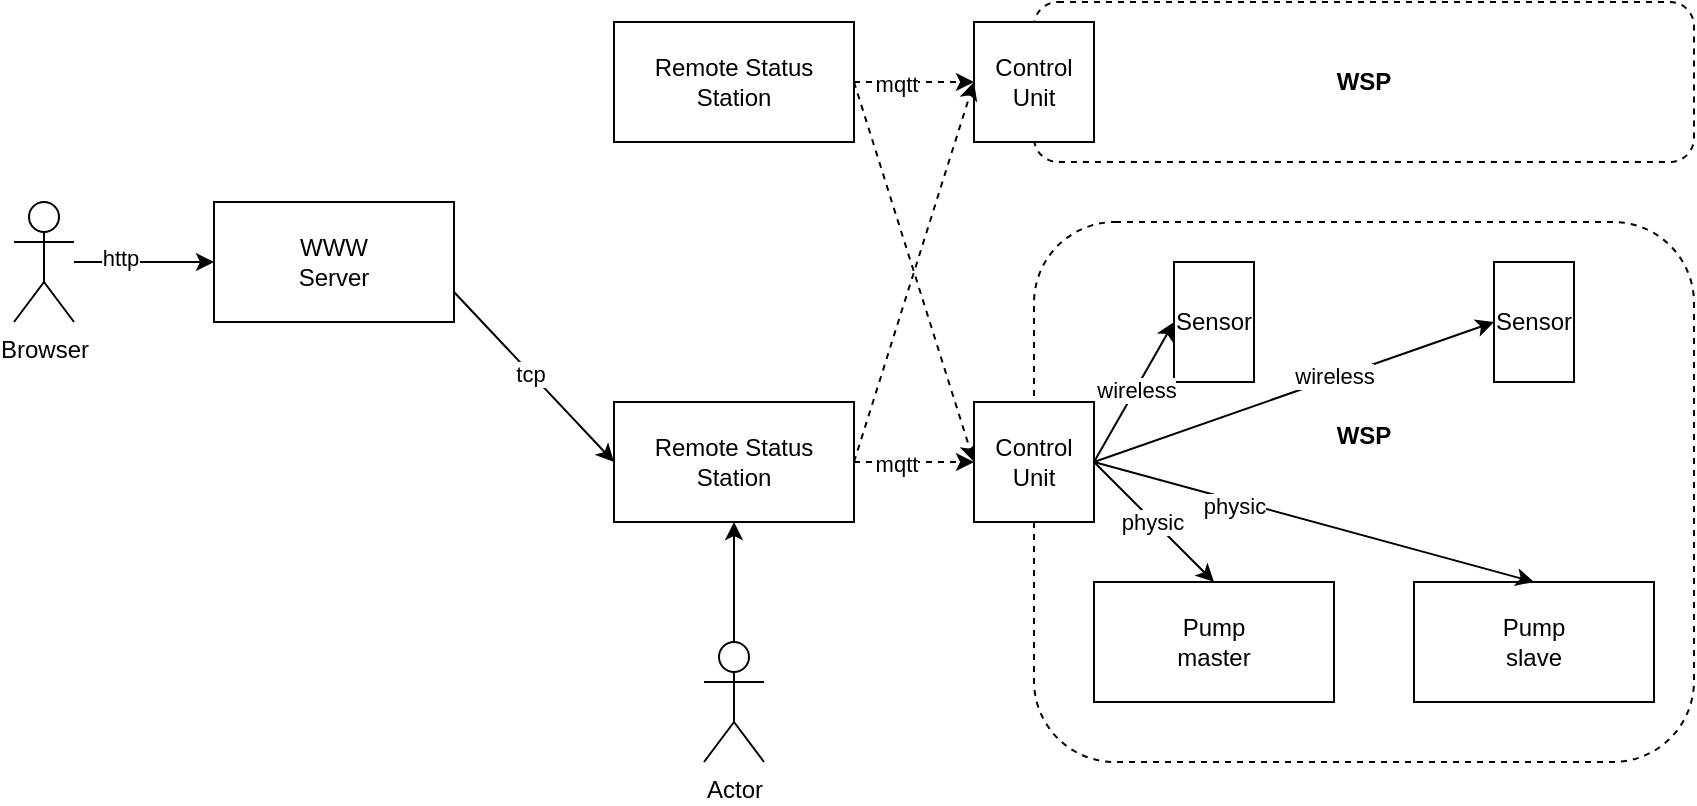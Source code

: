 <mxfile version="16.5.1" type="device"><diagram id="-jloQYBRYK6Awh3fImPs" name="Página-1"><mxGraphModel dx="946" dy="672" grid="1" gridSize="10" guides="1" tooltips="1" connect="1" arrows="1" fold="1" page="1" pageScale="1" pageWidth="827" pageHeight="1169" math="0" shadow="0"><root><mxCell id="0"/><mxCell id="1" parent="0"/><mxCell id="65queRJp2SBPbFi8bUhp-36" value="&lt;b&gt;WSP&lt;br&gt;&lt;br&gt;&lt;br&gt;&lt;br&gt;&lt;br&gt;&lt;/b&gt;" style="rounded=1;whiteSpace=wrap;html=1;dashed=1;fillColor=none;" parent="1" vertex="1"><mxGeometry x="530" y="400" width="330" height="270" as="geometry"/></mxCell><mxCell id="65queRJp2SBPbFi8bUhp-4" value="Sensor" style="rounded=0;whiteSpace=wrap;html=1;" parent="1" vertex="1"><mxGeometry x="600" y="420" width="40" height="60" as="geometry"/></mxCell><mxCell id="65queRJp2SBPbFi8bUhp-5" value="Sensor" style="rounded=0;whiteSpace=wrap;html=1;" parent="1" vertex="1"><mxGeometry x="760" y="420" width="40" height="60" as="geometry"/></mxCell><mxCell id="65queRJp2SBPbFi8bUhp-6" value="Pump&lt;br&gt;master" style="rounded=0;whiteSpace=wrap;html=1;" parent="1" vertex="1"><mxGeometry x="560" y="580" width="120" height="60" as="geometry"/></mxCell><mxCell id="65queRJp2SBPbFi8bUhp-7" value="Pump&lt;br&gt;slave" style="rounded=0;whiteSpace=wrap;html=1;" parent="1" vertex="1"><mxGeometry x="720" y="580" width="120" height="60" as="geometry"/></mxCell><mxCell id="65queRJp2SBPbFi8bUhp-9" value="" style="endArrow=classic;html=1;rounded=0;exitX=1;exitY=0.5;exitDx=0;exitDy=0;" parent="1" source="ahU2wO-_RtemcDg-6FlV-1" edge="1"><mxGeometry width="50" height="50" relative="1" as="geometry"><mxPoint x="620" y="460" as="sourcePoint"/><mxPoint x="780" y="580" as="targetPoint"/></mxGeometry></mxCell><mxCell id="q_s9kVG1c81ylKESnQJq-1" value="physic" style="edgeLabel;html=1;align=center;verticalAlign=middle;resizable=0;points=[];" vertex="1" connectable="0" parent="65queRJp2SBPbFi8bUhp-9"><mxGeometry x="-0.357" y="-3" relative="1" as="geometry"><mxPoint as="offset"/></mxGeometry></mxCell><mxCell id="65queRJp2SBPbFi8bUhp-12" value="" style="endArrow=classic;html=1;rounded=0;exitX=1;exitY=0.5;exitDx=0;exitDy=0;entryX=0.5;entryY=0;entryDx=0;entryDy=0;" parent="1" source="ahU2wO-_RtemcDg-6FlV-1" target="65queRJp2SBPbFi8bUhp-6" edge="1"><mxGeometry width="50" height="50" relative="1" as="geometry"><mxPoint x="570" y="520" as="sourcePoint"/><mxPoint x="680" y="410" as="targetPoint"/></mxGeometry></mxCell><mxCell id="q_s9kVG1c81ylKESnQJq-2" value="physic" style="edgeLabel;html=1;align=center;verticalAlign=middle;resizable=0;points=[];" vertex="1" connectable="0" parent="65queRJp2SBPbFi8bUhp-12"><mxGeometry x="-0.017" y="-1" relative="1" as="geometry"><mxPoint as="offset"/></mxGeometry></mxCell><mxCell id="65queRJp2SBPbFi8bUhp-15" value="Remote Status Station" style="rounded=0;whiteSpace=wrap;html=1;fillColor=default;" parent="1" vertex="1"><mxGeometry x="320" y="490" width="120" height="60" as="geometry"/></mxCell><mxCell id="65queRJp2SBPbFi8bUhp-16" value="Remote Status Station" style="rounded=0;whiteSpace=wrap;html=1;fillColor=default;" parent="1" vertex="1"><mxGeometry x="320" y="300" width="120" height="60" as="geometry"/></mxCell><mxCell id="65queRJp2SBPbFi8bUhp-19" value="Browser" style="shape=umlActor;verticalLabelPosition=bottom;verticalAlign=top;html=1;outlineConnect=0;fillColor=default;" parent="1" vertex="1"><mxGeometry x="20" y="390" width="30" height="60" as="geometry"/></mxCell><mxCell id="65queRJp2SBPbFi8bUhp-22" value="&lt;b&gt;WSP&lt;/b&gt;" style="rounded=1;whiteSpace=wrap;html=1;dashed=1;fillColor=none;" parent="1" vertex="1"><mxGeometry x="530" y="290" width="330" height="80" as="geometry"/></mxCell><mxCell id="65queRJp2SBPbFi8bUhp-23" value="WWW&lt;br&gt;Server" style="rounded=0;whiteSpace=wrap;html=1;fillColor=default;" parent="1" vertex="1"><mxGeometry x="120" y="390" width="120" height="60" as="geometry"/></mxCell><mxCell id="65queRJp2SBPbFi8bUhp-25" value="" style="endArrow=classic;html=1;rounded=0;exitX=1;exitY=0.75;exitDx=0;exitDy=0;entryX=0;entryY=0.5;entryDx=0;entryDy=0;" parent="1" source="65queRJp2SBPbFi8bUhp-23" target="65queRJp2SBPbFi8bUhp-15" edge="1"><mxGeometry width="50" height="50" relative="1" as="geometry"><mxPoint x="250" y="430" as="sourcePoint"/><mxPoint x="330" y="340" as="targetPoint"/></mxGeometry></mxCell><mxCell id="65queRJp2SBPbFi8bUhp-39" value="tcp" style="edgeLabel;html=1;align=center;verticalAlign=middle;resizable=0;points=[];" parent="65queRJp2SBPbFi8bUhp-25" vertex="1" connectable="0"><mxGeometry x="-0.066" relative="1" as="geometry"><mxPoint y="1" as="offset"/></mxGeometry></mxCell><mxCell id="65queRJp2SBPbFi8bUhp-26" value="" style="endArrow=classic;html=1;rounded=0;" parent="1" source="65queRJp2SBPbFi8bUhp-19" edge="1"><mxGeometry width="50" height="50" relative="1" as="geometry"><mxPoint x="390" y="480" as="sourcePoint"/><mxPoint x="120" y="420" as="targetPoint"/></mxGeometry></mxCell><mxCell id="65queRJp2SBPbFi8bUhp-40" value="http" style="edgeLabel;html=1;align=center;verticalAlign=middle;resizable=0;points=[];" parent="65queRJp2SBPbFi8bUhp-26" vertex="1" connectable="0"><mxGeometry x="-0.343" y="2" relative="1" as="geometry"><mxPoint as="offset"/></mxGeometry></mxCell><mxCell id="65queRJp2SBPbFi8bUhp-29" value="" style="endArrow=classic;html=1;rounded=0;exitX=1;exitY=0.5;exitDx=0;exitDy=0;dashed=1;entryX=0;entryY=0.5;entryDx=0;entryDy=0;" parent="1" source="65queRJp2SBPbFi8bUhp-16" target="ahU2wO-_RtemcDg-6FlV-1" edge="1"><mxGeometry width="50" height="50" relative="1" as="geometry"><mxPoint x="390" y="480" as="sourcePoint"/><mxPoint x="440" y="430" as="targetPoint"/></mxGeometry></mxCell><mxCell id="65queRJp2SBPbFi8bUhp-33" value="" style="endArrow=classic;html=1;rounded=0;exitX=1;exitY=0.5;exitDx=0;exitDy=0;entryX=0;entryY=0.5;entryDx=0;entryDy=0;dashed=1;" parent="1" source="65queRJp2SBPbFi8bUhp-15" target="ahU2wO-_RtemcDg-6FlV-1" edge="1"><mxGeometry width="50" height="50" relative="1" as="geometry"><mxPoint x="390" y="610" as="sourcePoint"/><mxPoint x="440" y="560" as="targetPoint"/></mxGeometry></mxCell><mxCell id="ahU2wO-_RtemcDg-6FlV-5" value="mqtt" style="edgeLabel;html=1;align=center;verticalAlign=middle;resizable=0;points=[];" parent="65queRJp2SBPbFi8bUhp-33" vertex="1" connectable="0"><mxGeometry x="-0.3" y="-1" relative="1" as="geometry"><mxPoint as="offset"/></mxGeometry></mxCell><mxCell id="65queRJp2SBPbFi8bUhp-42" value="Actor" style="shape=umlActor;verticalLabelPosition=bottom;verticalAlign=top;html=1;outlineConnect=0;fillColor=default;" parent="1" vertex="1"><mxGeometry x="365" y="610" width="30" height="60" as="geometry"/></mxCell><mxCell id="65queRJp2SBPbFi8bUhp-43" value="" style="endArrow=classic;html=1;rounded=0;entryX=0.5;entryY=1;entryDx=0;entryDy=0;exitX=0.5;exitY=0;exitDx=0;exitDy=0;exitPerimeter=0;" parent="1" source="65queRJp2SBPbFi8bUhp-42" target="65queRJp2SBPbFi8bUhp-15" edge="1"><mxGeometry width="50" height="50" relative="1" as="geometry"><mxPoint x="380" y="590" as="sourcePoint"/><mxPoint x="560" y="530" as="targetPoint"/></mxGeometry></mxCell><mxCell id="ahU2wO-_RtemcDg-6FlV-1" value="Control&lt;br&gt;Unit" style="whiteSpace=wrap;html=1;aspect=fixed;" parent="1" vertex="1"><mxGeometry x="500" y="490" width="60" height="60" as="geometry"/></mxCell><mxCell id="ahU2wO-_RtemcDg-6FlV-2" value="" style="endArrow=classic;html=1;rounded=0;entryX=0;entryY=0.5;entryDx=0;entryDy=0;exitX=1;exitY=0.5;exitDx=0;exitDy=0;" parent="1" source="ahU2wO-_RtemcDg-6FlV-1" target="65queRJp2SBPbFi8bUhp-4" edge="1"><mxGeometry width="50" height="50" relative="1" as="geometry"><mxPoint x="570" y="520" as="sourcePoint"/><mxPoint x="540" y="410" as="targetPoint"/></mxGeometry></mxCell><mxCell id="q_s9kVG1c81ylKESnQJq-4" value="wireless" style="edgeLabel;html=1;align=center;verticalAlign=middle;resizable=0;points=[];" vertex="1" connectable="0" parent="ahU2wO-_RtemcDg-6FlV-2"><mxGeometry x="0.034" relative="1" as="geometry"><mxPoint as="offset"/></mxGeometry></mxCell><mxCell id="ahU2wO-_RtemcDg-6FlV-3" value="" style="endArrow=classic;html=1;rounded=0;entryX=0;entryY=0.5;entryDx=0;entryDy=0;" parent="1" target="65queRJp2SBPbFi8bUhp-5" edge="1"><mxGeometry width="50" height="50" relative="1" as="geometry"><mxPoint x="560" y="520" as="sourcePoint"/><mxPoint x="530" y="410" as="targetPoint"/></mxGeometry></mxCell><mxCell id="q_s9kVG1c81ylKESnQJq-3" value="wireless" style="edgeLabel;html=1;align=center;verticalAlign=middle;resizable=0;points=[];" vertex="1" connectable="0" parent="ahU2wO-_RtemcDg-6FlV-3"><mxGeometry x="0.203" y="1" relative="1" as="geometry"><mxPoint as="offset"/></mxGeometry></mxCell><mxCell id="ahU2wO-_RtemcDg-6FlV-4" value="Control&lt;br&gt;Unit" style="whiteSpace=wrap;html=1;aspect=fixed;" parent="1" vertex="1"><mxGeometry x="500" y="300" width="60" height="60" as="geometry"/></mxCell><mxCell id="Psfpqlthe1ceJwPunPTV-1" value="" style="endArrow=classic;html=1;rounded=0;entryX=0;entryY=0.5;entryDx=0;entryDy=0;dashed=1;" parent="1" target="ahU2wO-_RtemcDg-6FlV-4" edge="1"><mxGeometry width="50" height="50" relative="1" as="geometry"><mxPoint x="440" y="520" as="sourcePoint"/><mxPoint x="510" y="530" as="targetPoint"/></mxGeometry></mxCell><mxCell id="Psfpqlthe1ceJwPunPTV-3" value="" style="endArrow=classic;html=1;rounded=0;entryX=0;entryY=0.5;entryDx=0;entryDy=0;dashed=1;" parent="1" target="ahU2wO-_RtemcDg-6FlV-4" edge="1"><mxGeometry width="50" height="50" relative="1" as="geometry"><mxPoint x="440" y="330" as="sourcePoint"/><mxPoint x="520" y="540" as="targetPoint"/></mxGeometry></mxCell><mxCell id="Psfpqlthe1ceJwPunPTV-4" value="mqtt" style="edgeLabel;html=1;align=center;verticalAlign=middle;resizable=0;points=[];" parent="Psfpqlthe1ceJwPunPTV-3" vertex="1" connectable="0"><mxGeometry x="-0.3" y="-1" relative="1" as="geometry"><mxPoint as="offset"/></mxGeometry></mxCell></root></mxGraphModel></diagram></mxfile>